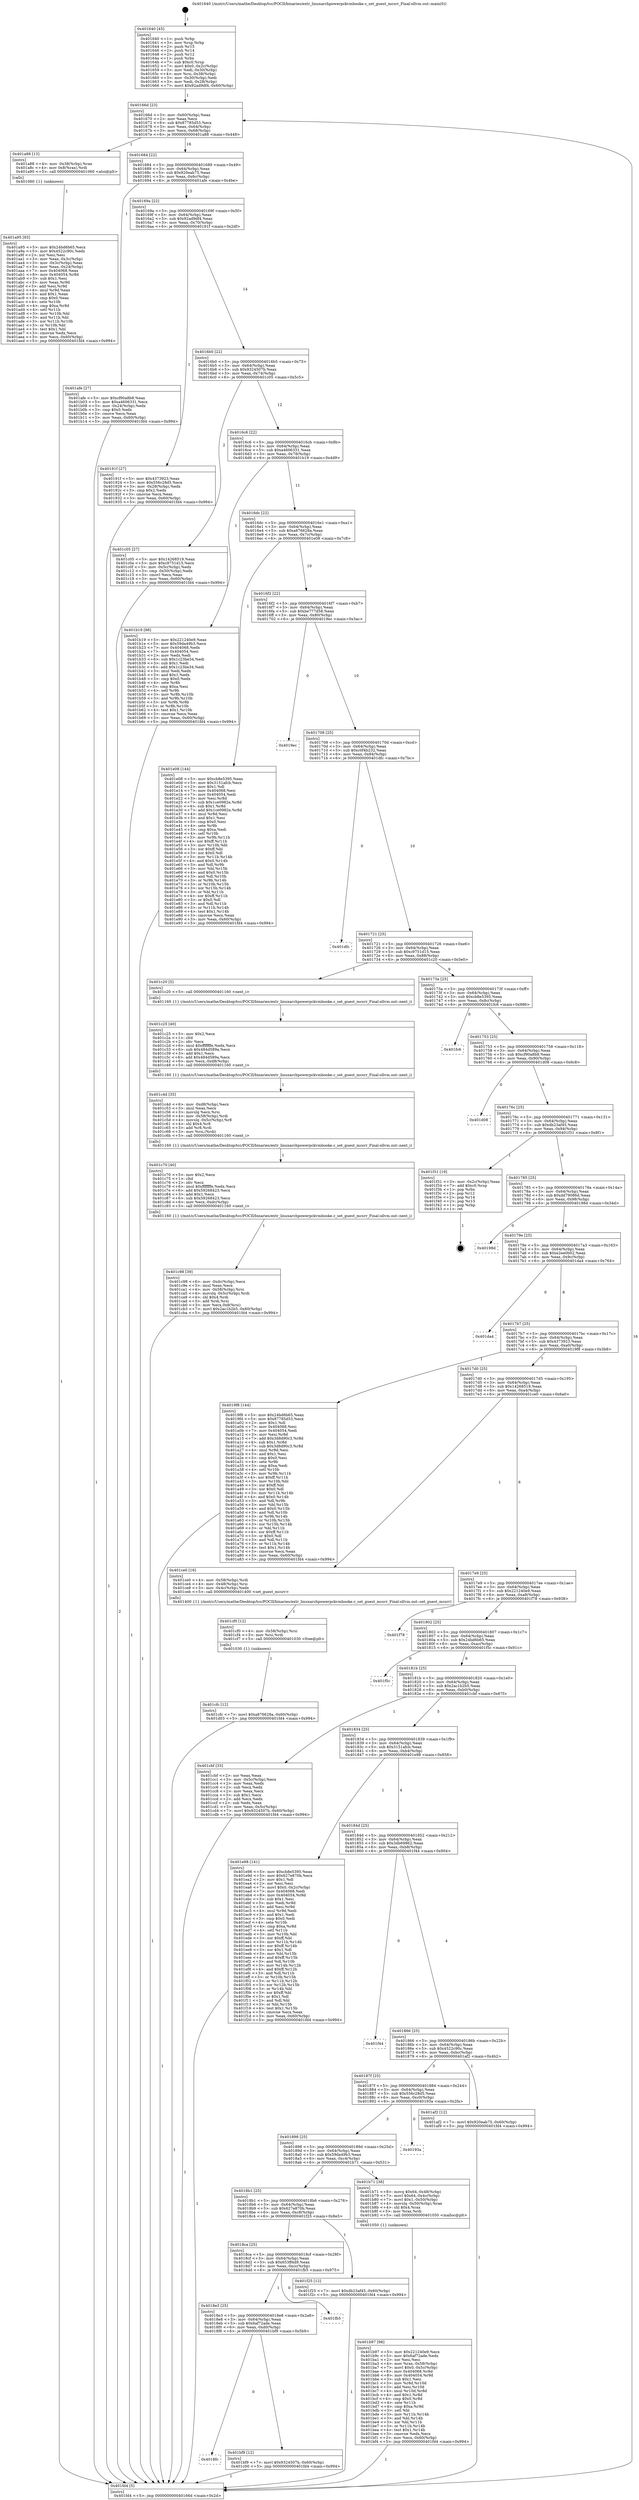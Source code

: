 digraph "0x401640" {
  label = "0x401640 (/mnt/c/Users/mathe/Desktop/tcc/POCII/binaries/extr_linuxarchpowerpckvmbooke.c_set_guest_mcsrr_Final-ollvm.out::main(0))"
  labelloc = "t"
  node[shape=record]

  Entry [label="",width=0.3,height=0.3,shape=circle,fillcolor=black,style=filled]
  "0x40166d" [label="{
     0x40166d [23]\l
     | [instrs]\l
     &nbsp;&nbsp;0x40166d \<+3\>: mov -0x60(%rbp),%eax\l
     &nbsp;&nbsp;0x401670 \<+2\>: mov %eax,%ecx\l
     &nbsp;&nbsp;0x401672 \<+6\>: sub $0x87785d53,%ecx\l
     &nbsp;&nbsp;0x401678 \<+3\>: mov %eax,-0x64(%rbp)\l
     &nbsp;&nbsp;0x40167b \<+3\>: mov %ecx,-0x68(%rbp)\l
     &nbsp;&nbsp;0x40167e \<+6\>: je 0000000000401a88 \<main+0x448\>\l
  }"]
  "0x401a88" [label="{
     0x401a88 [13]\l
     | [instrs]\l
     &nbsp;&nbsp;0x401a88 \<+4\>: mov -0x38(%rbp),%rax\l
     &nbsp;&nbsp;0x401a8c \<+4\>: mov 0x8(%rax),%rdi\l
     &nbsp;&nbsp;0x401a90 \<+5\>: call 0000000000401060 \<atoi@plt\>\l
     | [calls]\l
     &nbsp;&nbsp;0x401060 \{1\} (unknown)\l
  }"]
  "0x401684" [label="{
     0x401684 [22]\l
     | [instrs]\l
     &nbsp;&nbsp;0x401684 \<+5\>: jmp 0000000000401689 \<main+0x49\>\l
     &nbsp;&nbsp;0x401689 \<+3\>: mov -0x64(%rbp),%eax\l
     &nbsp;&nbsp;0x40168c \<+5\>: sub $0x920eab75,%eax\l
     &nbsp;&nbsp;0x401691 \<+3\>: mov %eax,-0x6c(%rbp)\l
     &nbsp;&nbsp;0x401694 \<+6\>: je 0000000000401afe \<main+0x4be\>\l
  }"]
  Exit [label="",width=0.3,height=0.3,shape=circle,fillcolor=black,style=filled,peripheries=2]
  "0x401afe" [label="{
     0x401afe [27]\l
     | [instrs]\l
     &nbsp;&nbsp;0x401afe \<+5\>: mov $0xcf90a8b8,%eax\l
     &nbsp;&nbsp;0x401b03 \<+5\>: mov $0xa4606331,%ecx\l
     &nbsp;&nbsp;0x401b08 \<+3\>: mov -0x24(%rbp),%edx\l
     &nbsp;&nbsp;0x401b0b \<+3\>: cmp $0x0,%edx\l
     &nbsp;&nbsp;0x401b0e \<+3\>: cmove %ecx,%eax\l
     &nbsp;&nbsp;0x401b11 \<+3\>: mov %eax,-0x60(%rbp)\l
     &nbsp;&nbsp;0x401b14 \<+5\>: jmp 0000000000401fd4 \<main+0x994\>\l
  }"]
  "0x40169a" [label="{
     0x40169a [22]\l
     | [instrs]\l
     &nbsp;&nbsp;0x40169a \<+5\>: jmp 000000000040169f \<main+0x5f\>\l
     &nbsp;&nbsp;0x40169f \<+3\>: mov -0x64(%rbp),%eax\l
     &nbsp;&nbsp;0x4016a2 \<+5\>: sub $0x92ad9df4,%eax\l
     &nbsp;&nbsp;0x4016a7 \<+3\>: mov %eax,-0x70(%rbp)\l
     &nbsp;&nbsp;0x4016aa \<+6\>: je 000000000040191f \<main+0x2df\>\l
  }"]
  "0x401cfc" [label="{
     0x401cfc [12]\l
     | [instrs]\l
     &nbsp;&nbsp;0x401cfc \<+7\>: movl $0xa876628a,-0x60(%rbp)\l
     &nbsp;&nbsp;0x401d03 \<+5\>: jmp 0000000000401fd4 \<main+0x994\>\l
  }"]
  "0x40191f" [label="{
     0x40191f [27]\l
     | [instrs]\l
     &nbsp;&nbsp;0x40191f \<+5\>: mov $0x4373923,%eax\l
     &nbsp;&nbsp;0x401924 \<+5\>: mov $0x556c28d5,%ecx\l
     &nbsp;&nbsp;0x401929 \<+3\>: mov -0x28(%rbp),%edx\l
     &nbsp;&nbsp;0x40192c \<+3\>: cmp $0x2,%edx\l
     &nbsp;&nbsp;0x40192f \<+3\>: cmovne %ecx,%eax\l
     &nbsp;&nbsp;0x401932 \<+3\>: mov %eax,-0x60(%rbp)\l
     &nbsp;&nbsp;0x401935 \<+5\>: jmp 0000000000401fd4 \<main+0x994\>\l
  }"]
  "0x4016b0" [label="{
     0x4016b0 [22]\l
     | [instrs]\l
     &nbsp;&nbsp;0x4016b0 \<+5\>: jmp 00000000004016b5 \<main+0x75\>\l
     &nbsp;&nbsp;0x4016b5 \<+3\>: mov -0x64(%rbp),%eax\l
     &nbsp;&nbsp;0x4016b8 \<+5\>: sub $0x9324507b,%eax\l
     &nbsp;&nbsp;0x4016bd \<+3\>: mov %eax,-0x74(%rbp)\l
     &nbsp;&nbsp;0x4016c0 \<+6\>: je 0000000000401c05 \<main+0x5c5\>\l
  }"]
  "0x401fd4" [label="{
     0x401fd4 [5]\l
     | [instrs]\l
     &nbsp;&nbsp;0x401fd4 \<+5\>: jmp 000000000040166d \<main+0x2d\>\l
  }"]
  "0x401640" [label="{
     0x401640 [45]\l
     | [instrs]\l
     &nbsp;&nbsp;0x401640 \<+1\>: push %rbp\l
     &nbsp;&nbsp;0x401641 \<+3\>: mov %rsp,%rbp\l
     &nbsp;&nbsp;0x401644 \<+2\>: push %r15\l
     &nbsp;&nbsp;0x401646 \<+2\>: push %r14\l
     &nbsp;&nbsp;0x401648 \<+2\>: push %r12\l
     &nbsp;&nbsp;0x40164a \<+1\>: push %rbx\l
     &nbsp;&nbsp;0x40164b \<+7\>: sub $0xc0,%rsp\l
     &nbsp;&nbsp;0x401652 \<+7\>: movl $0x0,-0x2c(%rbp)\l
     &nbsp;&nbsp;0x401659 \<+3\>: mov %edi,-0x30(%rbp)\l
     &nbsp;&nbsp;0x40165c \<+4\>: mov %rsi,-0x38(%rbp)\l
     &nbsp;&nbsp;0x401660 \<+3\>: mov -0x30(%rbp),%edi\l
     &nbsp;&nbsp;0x401663 \<+3\>: mov %edi,-0x28(%rbp)\l
     &nbsp;&nbsp;0x401666 \<+7\>: movl $0x92ad9df4,-0x60(%rbp)\l
  }"]
  "0x401cf0" [label="{
     0x401cf0 [12]\l
     | [instrs]\l
     &nbsp;&nbsp;0x401cf0 \<+4\>: mov -0x58(%rbp),%rsi\l
     &nbsp;&nbsp;0x401cf4 \<+3\>: mov %rsi,%rdi\l
     &nbsp;&nbsp;0x401cf7 \<+5\>: call 0000000000401030 \<free@plt\>\l
     | [calls]\l
     &nbsp;&nbsp;0x401030 \{1\} (unknown)\l
  }"]
  "0x401c05" [label="{
     0x401c05 [27]\l
     | [instrs]\l
     &nbsp;&nbsp;0x401c05 \<+5\>: mov $0x14268519,%eax\l
     &nbsp;&nbsp;0x401c0a \<+5\>: mov $0xc9751d15,%ecx\l
     &nbsp;&nbsp;0x401c0f \<+3\>: mov -0x5c(%rbp),%edx\l
     &nbsp;&nbsp;0x401c12 \<+3\>: cmp -0x50(%rbp),%edx\l
     &nbsp;&nbsp;0x401c15 \<+3\>: cmovl %ecx,%eax\l
     &nbsp;&nbsp;0x401c18 \<+3\>: mov %eax,-0x60(%rbp)\l
     &nbsp;&nbsp;0x401c1b \<+5\>: jmp 0000000000401fd4 \<main+0x994\>\l
  }"]
  "0x4016c6" [label="{
     0x4016c6 [22]\l
     | [instrs]\l
     &nbsp;&nbsp;0x4016c6 \<+5\>: jmp 00000000004016cb \<main+0x8b\>\l
     &nbsp;&nbsp;0x4016cb \<+3\>: mov -0x64(%rbp),%eax\l
     &nbsp;&nbsp;0x4016ce \<+5\>: sub $0xa4606331,%eax\l
     &nbsp;&nbsp;0x4016d3 \<+3\>: mov %eax,-0x78(%rbp)\l
     &nbsp;&nbsp;0x4016d6 \<+6\>: je 0000000000401b19 \<main+0x4d9\>\l
  }"]
  "0x401c98" [label="{
     0x401c98 [39]\l
     | [instrs]\l
     &nbsp;&nbsp;0x401c98 \<+6\>: mov -0xdc(%rbp),%ecx\l
     &nbsp;&nbsp;0x401c9e \<+3\>: imul %eax,%ecx\l
     &nbsp;&nbsp;0x401ca1 \<+4\>: mov -0x58(%rbp),%rsi\l
     &nbsp;&nbsp;0x401ca5 \<+4\>: movslq -0x5c(%rbp),%rdi\l
     &nbsp;&nbsp;0x401ca9 \<+4\>: shl $0x4,%rdi\l
     &nbsp;&nbsp;0x401cad \<+3\>: add %rdi,%rsi\l
     &nbsp;&nbsp;0x401cb0 \<+3\>: mov %ecx,0x8(%rsi)\l
     &nbsp;&nbsp;0x401cb3 \<+7\>: movl $0x2ac1b2b5,-0x60(%rbp)\l
     &nbsp;&nbsp;0x401cba \<+5\>: jmp 0000000000401fd4 \<main+0x994\>\l
  }"]
  "0x401b19" [label="{
     0x401b19 [88]\l
     | [instrs]\l
     &nbsp;&nbsp;0x401b19 \<+5\>: mov $0x221240e9,%eax\l
     &nbsp;&nbsp;0x401b1e \<+5\>: mov $0x59da49b3,%ecx\l
     &nbsp;&nbsp;0x401b23 \<+7\>: mov 0x404068,%edx\l
     &nbsp;&nbsp;0x401b2a \<+7\>: mov 0x404054,%esi\l
     &nbsp;&nbsp;0x401b31 \<+2\>: mov %edx,%edi\l
     &nbsp;&nbsp;0x401b33 \<+6\>: sub $0x1c23be34,%edi\l
     &nbsp;&nbsp;0x401b39 \<+3\>: sub $0x1,%edi\l
     &nbsp;&nbsp;0x401b3c \<+6\>: add $0x1c23be34,%edi\l
     &nbsp;&nbsp;0x401b42 \<+3\>: imul %edi,%edx\l
     &nbsp;&nbsp;0x401b45 \<+3\>: and $0x1,%edx\l
     &nbsp;&nbsp;0x401b48 \<+3\>: cmp $0x0,%edx\l
     &nbsp;&nbsp;0x401b4b \<+4\>: sete %r8b\l
     &nbsp;&nbsp;0x401b4f \<+3\>: cmp $0xa,%esi\l
     &nbsp;&nbsp;0x401b52 \<+4\>: setl %r9b\l
     &nbsp;&nbsp;0x401b56 \<+3\>: mov %r8b,%r10b\l
     &nbsp;&nbsp;0x401b59 \<+3\>: and %r9b,%r10b\l
     &nbsp;&nbsp;0x401b5c \<+3\>: xor %r9b,%r8b\l
     &nbsp;&nbsp;0x401b5f \<+3\>: or %r8b,%r10b\l
     &nbsp;&nbsp;0x401b62 \<+4\>: test $0x1,%r10b\l
     &nbsp;&nbsp;0x401b66 \<+3\>: cmovne %ecx,%eax\l
     &nbsp;&nbsp;0x401b69 \<+3\>: mov %eax,-0x60(%rbp)\l
     &nbsp;&nbsp;0x401b6c \<+5\>: jmp 0000000000401fd4 \<main+0x994\>\l
  }"]
  "0x4016dc" [label="{
     0x4016dc [22]\l
     | [instrs]\l
     &nbsp;&nbsp;0x4016dc \<+5\>: jmp 00000000004016e1 \<main+0xa1\>\l
     &nbsp;&nbsp;0x4016e1 \<+3\>: mov -0x64(%rbp),%eax\l
     &nbsp;&nbsp;0x4016e4 \<+5\>: sub $0xa876628a,%eax\l
     &nbsp;&nbsp;0x4016e9 \<+3\>: mov %eax,-0x7c(%rbp)\l
     &nbsp;&nbsp;0x4016ec \<+6\>: je 0000000000401e08 \<main+0x7c8\>\l
  }"]
  "0x401c70" [label="{
     0x401c70 [40]\l
     | [instrs]\l
     &nbsp;&nbsp;0x401c70 \<+5\>: mov $0x2,%ecx\l
     &nbsp;&nbsp;0x401c75 \<+1\>: cltd\l
     &nbsp;&nbsp;0x401c76 \<+2\>: idiv %ecx\l
     &nbsp;&nbsp;0x401c78 \<+6\>: imul $0xfffffffe,%edx,%ecx\l
     &nbsp;&nbsp;0x401c7e \<+6\>: add $0x59268423,%ecx\l
     &nbsp;&nbsp;0x401c84 \<+3\>: add $0x1,%ecx\l
     &nbsp;&nbsp;0x401c87 \<+6\>: sub $0x59268423,%ecx\l
     &nbsp;&nbsp;0x401c8d \<+6\>: mov %ecx,-0xdc(%rbp)\l
     &nbsp;&nbsp;0x401c93 \<+5\>: call 0000000000401160 \<next_i\>\l
     | [calls]\l
     &nbsp;&nbsp;0x401160 \{1\} (/mnt/c/Users/mathe/Desktop/tcc/POCII/binaries/extr_linuxarchpowerpckvmbooke.c_set_guest_mcsrr_Final-ollvm.out::next_i)\l
  }"]
  "0x401e08" [label="{
     0x401e08 [144]\l
     | [instrs]\l
     &nbsp;&nbsp;0x401e08 \<+5\>: mov $0xcb8e5395,%eax\l
     &nbsp;&nbsp;0x401e0d \<+5\>: mov $0x3151afcb,%ecx\l
     &nbsp;&nbsp;0x401e12 \<+2\>: mov $0x1,%dl\l
     &nbsp;&nbsp;0x401e14 \<+7\>: mov 0x404068,%esi\l
     &nbsp;&nbsp;0x401e1b \<+7\>: mov 0x404054,%edi\l
     &nbsp;&nbsp;0x401e22 \<+3\>: mov %esi,%r8d\l
     &nbsp;&nbsp;0x401e25 \<+7\>: sub $0x1ce0982e,%r8d\l
     &nbsp;&nbsp;0x401e2c \<+4\>: sub $0x1,%r8d\l
     &nbsp;&nbsp;0x401e30 \<+7\>: add $0x1ce0982e,%r8d\l
     &nbsp;&nbsp;0x401e37 \<+4\>: imul %r8d,%esi\l
     &nbsp;&nbsp;0x401e3b \<+3\>: and $0x1,%esi\l
     &nbsp;&nbsp;0x401e3e \<+3\>: cmp $0x0,%esi\l
     &nbsp;&nbsp;0x401e41 \<+4\>: sete %r9b\l
     &nbsp;&nbsp;0x401e45 \<+3\>: cmp $0xa,%edi\l
     &nbsp;&nbsp;0x401e48 \<+4\>: setl %r10b\l
     &nbsp;&nbsp;0x401e4c \<+3\>: mov %r9b,%r11b\l
     &nbsp;&nbsp;0x401e4f \<+4\>: xor $0xff,%r11b\l
     &nbsp;&nbsp;0x401e53 \<+3\>: mov %r10b,%bl\l
     &nbsp;&nbsp;0x401e56 \<+3\>: xor $0xff,%bl\l
     &nbsp;&nbsp;0x401e59 \<+3\>: xor $0x0,%dl\l
     &nbsp;&nbsp;0x401e5c \<+3\>: mov %r11b,%r14b\l
     &nbsp;&nbsp;0x401e5f \<+4\>: and $0x0,%r14b\l
     &nbsp;&nbsp;0x401e63 \<+3\>: and %dl,%r9b\l
     &nbsp;&nbsp;0x401e66 \<+3\>: mov %bl,%r15b\l
     &nbsp;&nbsp;0x401e69 \<+4\>: and $0x0,%r15b\l
     &nbsp;&nbsp;0x401e6d \<+3\>: and %dl,%r10b\l
     &nbsp;&nbsp;0x401e70 \<+3\>: or %r9b,%r14b\l
     &nbsp;&nbsp;0x401e73 \<+3\>: or %r10b,%r15b\l
     &nbsp;&nbsp;0x401e76 \<+3\>: xor %r15b,%r14b\l
     &nbsp;&nbsp;0x401e79 \<+3\>: or %bl,%r11b\l
     &nbsp;&nbsp;0x401e7c \<+4\>: xor $0xff,%r11b\l
     &nbsp;&nbsp;0x401e80 \<+3\>: or $0x0,%dl\l
     &nbsp;&nbsp;0x401e83 \<+3\>: and %dl,%r11b\l
     &nbsp;&nbsp;0x401e86 \<+3\>: or %r11b,%r14b\l
     &nbsp;&nbsp;0x401e89 \<+4\>: test $0x1,%r14b\l
     &nbsp;&nbsp;0x401e8d \<+3\>: cmovne %ecx,%eax\l
     &nbsp;&nbsp;0x401e90 \<+3\>: mov %eax,-0x60(%rbp)\l
     &nbsp;&nbsp;0x401e93 \<+5\>: jmp 0000000000401fd4 \<main+0x994\>\l
  }"]
  "0x4016f2" [label="{
     0x4016f2 [22]\l
     | [instrs]\l
     &nbsp;&nbsp;0x4016f2 \<+5\>: jmp 00000000004016f7 \<main+0xb7\>\l
     &nbsp;&nbsp;0x4016f7 \<+3\>: mov -0x64(%rbp),%eax\l
     &nbsp;&nbsp;0x4016fa \<+5\>: sub $0xbe777d58,%eax\l
     &nbsp;&nbsp;0x4016ff \<+3\>: mov %eax,-0x80(%rbp)\l
     &nbsp;&nbsp;0x401702 \<+6\>: je 00000000004019ec \<main+0x3ac\>\l
  }"]
  "0x401c4d" [label="{
     0x401c4d [35]\l
     | [instrs]\l
     &nbsp;&nbsp;0x401c4d \<+6\>: mov -0xd8(%rbp),%ecx\l
     &nbsp;&nbsp;0x401c53 \<+3\>: imul %eax,%ecx\l
     &nbsp;&nbsp;0x401c56 \<+3\>: movslq %ecx,%rsi\l
     &nbsp;&nbsp;0x401c59 \<+4\>: mov -0x58(%rbp),%rdi\l
     &nbsp;&nbsp;0x401c5d \<+4\>: movslq -0x5c(%rbp),%r8\l
     &nbsp;&nbsp;0x401c61 \<+4\>: shl $0x4,%r8\l
     &nbsp;&nbsp;0x401c65 \<+3\>: add %r8,%rdi\l
     &nbsp;&nbsp;0x401c68 \<+3\>: mov %rsi,(%rdi)\l
     &nbsp;&nbsp;0x401c6b \<+5\>: call 0000000000401160 \<next_i\>\l
     | [calls]\l
     &nbsp;&nbsp;0x401160 \{1\} (/mnt/c/Users/mathe/Desktop/tcc/POCII/binaries/extr_linuxarchpowerpckvmbooke.c_set_guest_mcsrr_Final-ollvm.out::next_i)\l
  }"]
  "0x4019ec" [label="{
     0x4019ec\l
  }", style=dashed]
  "0x401708" [label="{
     0x401708 [25]\l
     | [instrs]\l
     &nbsp;&nbsp;0x401708 \<+5\>: jmp 000000000040170d \<main+0xcd\>\l
     &nbsp;&nbsp;0x40170d \<+3\>: mov -0x64(%rbp),%eax\l
     &nbsp;&nbsp;0x401710 \<+5\>: sub $0xc0f4b232,%eax\l
     &nbsp;&nbsp;0x401715 \<+6\>: mov %eax,-0x84(%rbp)\l
     &nbsp;&nbsp;0x40171b \<+6\>: je 0000000000401dfc \<main+0x7bc\>\l
  }"]
  "0x401c25" [label="{
     0x401c25 [40]\l
     | [instrs]\l
     &nbsp;&nbsp;0x401c25 \<+5\>: mov $0x2,%ecx\l
     &nbsp;&nbsp;0x401c2a \<+1\>: cltd\l
     &nbsp;&nbsp;0x401c2b \<+2\>: idiv %ecx\l
     &nbsp;&nbsp;0x401c2d \<+6\>: imul $0xfffffffe,%edx,%ecx\l
     &nbsp;&nbsp;0x401c33 \<+6\>: sub $0x484d589a,%ecx\l
     &nbsp;&nbsp;0x401c39 \<+3\>: add $0x1,%ecx\l
     &nbsp;&nbsp;0x401c3c \<+6\>: add $0x484d589a,%ecx\l
     &nbsp;&nbsp;0x401c42 \<+6\>: mov %ecx,-0xd8(%rbp)\l
     &nbsp;&nbsp;0x401c48 \<+5\>: call 0000000000401160 \<next_i\>\l
     | [calls]\l
     &nbsp;&nbsp;0x401160 \{1\} (/mnt/c/Users/mathe/Desktop/tcc/POCII/binaries/extr_linuxarchpowerpckvmbooke.c_set_guest_mcsrr_Final-ollvm.out::next_i)\l
  }"]
  "0x401dfc" [label="{
     0x401dfc\l
  }", style=dashed]
  "0x401721" [label="{
     0x401721 [25]\l
     | [instrs]\l
     &nbsp;&nbsp;0x401721 \<+5\>: jmp 0000000000401726 \<main+0xe6\>\l
     &nbsp;&nbsp;0x401726 \<+3\>: mov -0x64(%rbp),%eax\l
     &nbsp;&nbsp;0x401729 \<+5\>: sub $0xc9751d15,%eax\l
     &nbsp;&nbsp;0x40172e \<+6\>: mov %eax,-0x88(%rbp)\l
     &nbsp;&nbsp;0x401734 \<+6\>: je 0000000000401c20 \<main+0x5e0\>\l
  }"]
  "0x4018fc" [label="{
     0x4018fc\l
  }", style=dashed]
  "0x401c20" [label="{
     0x401c20 [5]\l
     | [instrs]\l
     &nbsp;&nbsp;0x401c20 \<+5\>: call 0000000000401160 \<next_i\>\l
     | [calls]\l
     &nbsp;&nbsp;0x401160 \{1\} (/mnt/c/Users/mathe/Desktop/tcc/POCII/binaries/extr_linuxarchpowerpckvmbooke.c_set_guest_mcsrr_Final-ollvm.out::next_i)\l
  }"]
  "0x40173a" [label="{
     0x40173a [25]\l
     | [instrs]\l
     &nbsp;&nbsp;0x40173a \<+5\>: jmp 000000000040173f \<main+0xff\>\l
     &nbsp;&nbsp;0x40173f \<+3\>: mov -0x64(%rbp),%eax\l
     &nbsp;&nbsp;0x401742 \<+5\>: sub $0xcb8e5395,%eax\l
     &nbsp;&nbsp;0x401747 \<+6\>: mov %eax,-0x8c(%rbp)\l
     &nbsp;&nbsp;0x40174d \<+6\>: je 0000000000401fc6 \<main+0x986\>\l
  }"]
  "0x401bf9" [label="{
     0x401bf9 [12]\l
     | [instrs]\l
     &nbsp;&nbsp;0x401bf9 \<+7\>: movl $0x9324507b,-0x60(%rbp)\l
     &nbsp;&nbsp;0x401c00 \<+5\>: jmp 0000000000401fd4 \<main+0x994\>\l
  }"]
  "0x401fc6" [label="{
     0x401fc6\l
  }", style=dashed]
  "0x401753" [label="{
     0x401753 [25]\l
     | [instrs]\l
     &nbsp;&nbsp;0x401753 \<+5\>: jmp 0000000000401758 \<main+0x118\>\l
     &nbsp;&nbsp;0x401758 \<+3\>: mov -0x64(%rbp),%eax\l
     &nbsp;&nbsp;0x40175b \<+5\>: sub $0xcf90a8b8,%eax\l
     &nbsp;&nbsp;0x401760 \<+6\>: mov %eax,-0x90(%rbp)\l
     &nbsp;&nbsp;0x401766 \<+6\>: je 0000000000401d08 \<main+0x6c8\>\l
  }"]
  "0x4018e3" [label="{
     0x4018e3 [25]\l
     | [instrs]\l
     &nbsp;&nbsp;0x4018e3 \<+5\>: jmp 00000000004018e8 \<main+0x2a8\>\l
     &nbsp;&nbsp;0x4018e8 \<+3\>: mov -0x64(%rbp),%eax\l
     &nbsp;&nbsp;0x4018eb \<+5\>: sub $0x6af72ade,%eax\l
     &nbsp;&nbsp;0x4018f0 \<+6\>: mov %eax,-0xd0(%rbp)\l
     &nbsp;&nbsp;0x4018f6 \<+6\>: je 0000000000401bf9 \<main+0x5b9\>\l
  }"]
  "0x401d08" [label="{
     0x401d08\l
  }", style=dashed]
  "0x40176c" [label="{
     0x40176c [25]\l
     | [instrs]\l
     &nbsp;&nbsp;0x40176c \<+5\>: jmp 0000000000401771 \<main+0x131\>\l
     &nbsp;&nbsp;0x401771 \<+3\>: mov -0x64(%rbp),%eax\l
     &nbsp;&nbsp;0x401774 \<+5\>: sub $0xdb23af45,%eax\l
     &nbsp;&nbsp;0x401779 \<+6\>: mov %eax,-0x94(%rbp)\l
     &nbsp;&nbsp;0x40177f \<+6\>: je 0000000000401f31 \<main+0x8f1\>\l
  }"]
  "0x401fb5" [label="{
     0x401fb5\l
  }", style=dashed]
  "0x401f31" [label="{
     0x401f31 [19]\l
     | [instrs]\l
     &nbsp;&nbsp;0x401f31 \<+3\>: mov -0x2c(%rbp),%eax\l
     &nbsp;&nbsp;0x401f34 \<+7\>: add $0xc0,%rsp\l
     &nbsp;&nbsp;0x401f3b \<+1\>: pop %rbx\l
     &nbsp;&nbsp;0x401f3c \<+2\>: pop %r12\l
     &nbsp;&nbsp;0x401f3e \<+2\>: pop %r14\l
     &nbsp;&nbsp;0x401f40 \<+2\>: pop %r15\l
     &nbsp;&nbsp;0x401f42 \<+1\>: pop %rbp\l
     &nbsp;&nbsp;0x401f43 \<+1\>: ret\l
  }"]
  "0x401785" [label="{
     0x401785 [25]\l
     | [instrs]\l
     &nbsp;&nbsp;0x401785 \<+5\>: jmp 000000000040178a \<main+0x14a\>\l
     &nbsp;&nbsp;0x40178a \<+3\>: mov -0x64(%rbp),%eax\l
     &nbsp;&nbsp;0x40178d \<+5\>: sub $0xdd79086d,%eax\l
     &nbsp;&nbsp;0x401792 \<+6\>: mov %eax,-0x98(%rbp)\l
     &nbsp;&nbsp;0x401798 \<+6\>: je 000000000040198d \<main+0x34d\>\l
  }"]
  "0x4018ca" [label="{
     0x4018ca [25]\l
     | [instrs]\l
     &nbsp;&nbsp;0x4018ca \<+5\>: jmp 00000000004018cf \<main+0x28f\>\l
     &nbsp;&nbsp;0x4018cf \<+3\>: mov -0x64(%rbp),%eax\l
     &nbsp;&nbsp;0x4018d2 \<+5\>: sub $0x653ff4d9,%eax\l
     &nbsp;&nbsp;0x4018d7 \<+6\>: mov %eax,-0xcc(%rbp)\l
     &nbsp;&nbsp;0x4018dd \<+6\>: je 0000000000401fb5 \<main+0x975\>\l
  }"]
  "0x40198d" [label="{
     0x40198d\l
  }", style=dashed]
  "0x40179e" [label="{
     0x40179e [25]\l
     | [instrs]\l
     &nbsp;&nbsp;0x40179e \<+5\>: jmp 00000000004017a3 \<main+0x163\>\l
     &nbsp;&nbsp;0x4017a3 \<+3\>: mov -0x64(%rbp),%eax\l
     &nbsp;&nbsp;0x4017a6 \<+5\>: sub $0xe2ee0b02,%eax\l
     &nbsp;&nbsp;0x4017ab \<+6\>: mov %eax,-0x9c(%rbp)\l
     &nbsp;&nbsp;0x4017b1 \<+6\>: je 0000000000401da4 \<main+0x764\>\l
  }"]
  "0x401f25" [label="{
     0x401f25 [12]\l
     | [instrs]\l
     &nbsp;&nbsp;0x401f25 \<+7\>: movl $0xdb23af45,-0x60(%rbp)\l
     &nbsp;&nbsp;0x401f2c \<+5\>: jmp 0000000000401fd4 \<main+0x994\>\l
  }"]
  "0x401da4" [label="{
     0x401da4\l
  }", style=dashed]
  "0x4017b7" [label="{
     0x4017b7 [25]\l
     | [instrs]\l
     &nbsp;&nbsp;0x4017b7 \<+5\>: jmp 00000000004017bc \<main+0x17c\>\l
     &nbsp;&nbsp;0x4017bc \<+3\>: mov -0x64(%rbp),%eax\l
     &nbsp;&nbsp;0x4017bf \<+5\>: sub $0x4373923,%eax\l
     &nbsp;&nbsp;0x4017c4 \<+6\>: mov %eax,-0xa0(%rbp)\l
     &nbsp;&nbsp;0x4017ca \<+6\>: je 00000000004019f8 \<main+0x3b8\>\l
  }"]
  "0x401b97" [label="{
     0x401b97 [98]\l
     | [instrs]\l
     &nbsp;&nbsp;0x401b97 \<+5\>: mov $0x221240e9,%ecx\l
     &nbsp;&nbsp;0x401b9c \<+5\>: mov $0x6af72ade,%edx\l
     &nbsp;&nbsp;0x401ba1 \<+2\>: xor %esi,%esi\l
     &nbsp;&nbsp;0x401ba3 \<+4\>: mov %rax,-0x58(%rbp)\l
     &nbsp;&nbsp;0x401ba7 \<+7\>: movl $0x0,-0x5c(%rbp)\l
     &nbsp;&nbsp;0x401bae \<+8\>: mov 0x404068,%r8d\l
     &nbsp;&nbsp;0x401bb6 \<+8\>: mov 0x404054,%r9d\l
     &nbsp;&nbsp;0x401bbe \<+3\>: sub $0x1,%esi\l
     &nbsp;&nbsp;0x401bc1 \<+3\>: mov %r8d,%r10d\l
     &nbsp;&nbsp;0x401bc4 \<+3\>: add %esi,%r10d\l
     &nbsp;&nbsp;0x401bc7 \<+4\>: imul %r10d,%r8d\l
     &nbsp;&nbsp;0x401bcb \<+4\>: and $0x1,%r8d\l
     &nbsp;&nbsp;0x401bcf \<+4\>: cmp $0x0,%r8d\l
     &nbsp;&nbsp;0x401bd3 \<+4\>: sete %r11b\l
     &nbsp;&nbsp;0x401bd7 \<+4\>: cmp $0xa,%r9d\l
     &nbsp;&nbsp;0x401bdb \<+3\>: setl %bl\l
     &nbsp;&nbsp;0x401bde \<+3\>: mov %r11b,%r14b\l
     &nbsp;&nbsp;0x401be1 \<+3\>: and %bl,%r14b\l
     &nbsp;&nbsp;0x401be4 \<+3\>: xor %bl,%r11b\l
     &nbsp;&nbsp;0x401be7 \<+3\>: or %r11b,%r14b\l
     &nbsp;&nbsp;0x401bea \<+4\>: test $0x1,%r14b\l
     &nbsp;&nbsp;0x401bee \<+3\>: cmovne %edx,%ecx\l
     &nbsp;&nbsp;0x401bf1 \<+3\>: mov %ecx,-0x60(%rbp)\l
     &nbsp;&nbsp;0x401bf4 \<+5\>: jmp 0000000000401fd4 \<main+0x994\>\l
  }"]
  "0x4019f8" [label="{
     0x4019f8 [144]\l
     | [instrs]\l
     &nbsp;&nbsp;0x4019f8 \<+5\>: mov $0x24bd6b65,%eax\l
     &nbsp;&nbsp;0x4019fd \<+5\>: mov $0x87785d53,%ecx\l
     &nbsp;&nbsp;0x401a02 \<+2\>: mov $0x1,%dl\l
     &nbsp;&nbsp;0x401a04 \<+7\>: mov 0x404068,%esi\l
     &nbsp;&nbsp;0x401a0b \<+7\>: mov 0x404054,%edi\l
     &nbsp;&nbsp;0x401a12 \<+3\>: mov %esi,%r8d\l
     &nbsp;&nbsp;0x401a15 \<+7\>: add $0x3d8d90c3,%r8d\l
     &nbsp;&nbsp;0x401a1c \<+4\>: sub $0x1,%r8d\l
     &nbsp;&nbsp;0x401a20 \<+7\>: sub $0x3d8d90c3,%r8d\l
     &nbsp;&nbsp;0x401a27 \<+4\>: imul %r8d,%esi\l
     &nbsp;&nbsp;0x401a2b \<+3\>: and $0x1,%esi\l
     &nbsp;&nbsp;0x401a2e \<+3\>: cmp $0x0,%esi\l
     &nbsp;&nbsp;0x401a31 \<+4\>: sete %r9b\l
     &nbsp;&nbsp;0x401a35 \<+3\>: cmp $0xa,%edi\l
     &nbsp;&nbsp;0x401a38 \<+4\>: setl %r10b\l
     &nbsp;&nbsp;0x401a3c \<+3\>: mov %r9b,%r11b\l
     &nbsp;&nbsp;0x401a3f \<+4\>: xor $0xff,%r11b\l
     &nbsp;&nbsp;0x401a43 \<+3\>: mov %r10b,%bl\l
     &nbsp;&nbsp;0x401a46 \<+3\>: xor $0xff,%bl\l
     &nbsp;&nbsp;0x401a49 \<+3\>: xor $0x0,%dl\l
     &nbsp;&nbsp;0x401a4c \<+3\>: mov %r11b,%r14b\l
     &nbsp;&nbsp;0x401a4f \<+4\>: and $0x0,%r14b\l
     &nbsp;&nbsp;0x401a53 \<+3\>: and %dl,%r9b\l
     &nbsp;&nbsp;0x401a56 \<+3\>: mov %bl,%r15b\l
     &nbsp;&nbsp;0x401a59 \<+4\>: and $0x0,%r15b\l
     &nbsp;&nbsp;0x401a5d \<+3\>: and %dl,%r10b\l
     &nbsp;&nbsp;0x401a60 \<+3\>: or %r9b,%r14b\l
     &nbsp;&nbsp;0x401a63 \<+3\>: or %r10b,%r15b\l
     &nbsp;&nbsp;0x401a66 \<+3\>: xor %r15b,%r14b\l
     &nbsp;&nbsp;0x401a69 \<+3\>: or %bl,%r11b\l
     &nbsp;&nbsp;0x401a6c \<+4\>: xor $0xff,%r11b\l
     &nbsp;&nbsp;0x401a70 \<+3\>: or $0x0,%dl\l
     &nbsp;&nbsp;0x401a73 \<+3\>: and %dl,%r11b\l
     &nbsp;&nbsp;0x401a76 \<+3\>: or %r11b,%r14b\l
     &nbsp;&nbsp;0x401a79 \<+4\>: test $0x1,%r14b\l
     &nbsp;&nbsp;0x401a7d \<+3\>: cmovne %ecx,%eax\l
     &nbsp;&nbsp;0x401a80 \<+3\>: mov %eax,-0x60(%rbp)\l
     &nbsp;&nbsp;0x401a83 \<+5\>: jmp 0000000000401fd4 \<main+0x994\>\l
  }"]
  "0x4017d0" [label="{
     0x4017d0 [25]\l
     | [instrs]\l
     &nbsp;&nbsp;0x4017d0 \<+5\>: jmp 00000000004017d5 \<main+0x195\>\l
     &nbsp;&nbsp;0x4017d5 \<+3\>: mov -0x64(%rbp),%eax\l
     &nbsp;&nbsp;0x4017d8 \<+5\>: sub $0x14268519,%eax\l
     &nbsp;&nbsp;0x4017dd \<+6\>: mov %eax,-0xa4(%rbp)\l
     &nbsp;&nbsp;0x4017e3 \<+6\>: je 0000000000401ce0 \<main+0x6a0\>\l
  }"]
  "0x401a95" [label="{
     0x401a95 [93]\l
     | [instrs]\l
     &nbsp;&nbsp;0x401a95 \<+5\>: mov $0x24bd6b65,%ecx\l
     &nbsp;&nbsp;0x401a9a \<+5\>: mov $0x4522c90c,%edx\l
     &nbsp;&nbsp;0x401a9f \<+2\>: xor %esi,%esi\l
     &nbsp;&nbsp;0x401aa1 \<+3\>: mov %eax,-0x3c(%rbp)\l
     &nbsp;&nbsp;0x401aa4 \<+3\>: mov -0x3c(%rbp),%eax\l
     &nbsp;&nbsp;0x401aa7 \<+3\>: mov %eax,-0x24(%rbp)\l
     &nbsp;&nbsp;0x401aaa \<+7\>: mov 0x404068,%eax\l
     &nbsp;&nbsp;0x401ab1 \<+8\>: mov 0x404054,%r8d\l
     &nbsp;&nbsp;0x401ab9 \<+3\>: sub $0x1,%esi\l
     &nbsp;&nbsp;0x401abc \<+3\>: mov %eax,%r9d\l
     &nbsp;&nbsp;0x401abf \<+3\>: add %esi,%r9d\l
     &nbsp;&nbsp;0x401ac2 \<+4\>: imul %r9d,%eax\l
     &nbsp;&nbsp;0x401ac6 \<+3\>: and $0x1,%eax\l
     &nbsp;&nbsp;0x401ac9 \<+3\>: cmp $0x0,%eax\l
     &nbsp;&nbsp;0x401acc \<+4\>: sete %r10b\l
     &nbsp;&nbsp;0x401ad0 \<+4\>: cmp $0xa,%r8d\l
     &nbsp;&nbsp;0x401ad4 \<+4\>: setl %r11b\l
     &nbsp;&nbsp;0x401ad8 \<+3\>: mov %r10b,%bl\l
     &nbsp;&nbsp;0x401adb \<+3\>: and %r11b,%bl\l
     &nbsp;&nbsp;0x401ade \<+3\>: xor %r11b,%r10b\l
     &nbsp;&nbsp;0x401ae1 \<+3\>: or %r10b,%bl\l
     &nbsp;&nbsp;0x401ae4 \<+3\>: test $0x1,%bl\l
     &nbsp;&nbsp;0x401ae7 \<+3\>: cmovne %edx,%ecx\l
     &nbsp;&nbsp;0x401aea \<+3\>: mov %ecx,-0x60(%rbp)\l
     &nbsp;&nbsp;0x401aed \<+5\>: jmp 0000000000401fd4 \<main+0x994\>\l
  }"]
  "0x4018b1" [label="{
     0x4018b1 [25]\l
     | [instrs]\l
     &nbsp;&nbsp;0x4018b1 \<+5\>: jmp 00000000004018b6 \<main+0x276\>\l
     &nbsp;&nbsp;0x4018b6 \<+3\>: mov -0x64(%rbp),%eax\l
     &nbsp;&nbsp;0x4018b9 \<+5\>: sub $0x627e870b,%eax\l
     &nbsp;&nbsp;0x4018be \<+6\>: mov %eax,-0xc8(%rbp)\l
     &nbsp;&nbsp;0x4018c4 \<+6\>: je 0000000000401f25 \<main+0x8e5\>\l
  }"]
  "0x401ce0" [label="{
     0x401ce0 [16]\l
     | [instrs]\l
     &nbsp;&nbsp;0x401ce0 \<+4\>: mov -0x58(%rbp),%rdi\l
     &nbsp;&nbsp;0x401ce4 \<+4\>: mov -0x48(%rbp),%rsi\l
     &nbsp;&nbsp;0x401ce8 \<+3\>: mov -0x4c(%rbp),%edx\l
     &nbsp;&nbsp;0x401ceb \<+5\>: call 0000000000401400 \<set_guest_mcsrr\>\l
     | [calls]\l
     &nbsp;&nbsp;0x401400 \{1\} (/mnt/c/Users/mathe/Desktop/tcc/POCII/binaries/extr_linuxarchpowerpckvmbooke.c_set_guest_mcsrr_Final-ollvm.out::set_guest_mcsrr)\l
  }"]
  "0x4017e9" [label="{
     0x4017e9 [25]\l
     | [instrs]\l
     &nbsp;&nbsp;0x4017e9 \<+5\>: jmp 00000000004017ee \<main+0x1ae\>\l
     &nbsp;&nbsp;0x4017ee \<+3\>: mov -0x64(%rbp),%eax\l
     &nbsp;&nbsp;0x4017f1 \<+5\>: sub $0x221240e9,%eax\l
     &nbsp;&nbsp;0x4017f6 \<+6\>: mov %eax,-0xa8(%rbp)\l
     &nbsp;&nbsp;0x4017fc \<+6\>: je 0000000000401f78 \<main+0x938\>\l
  }"]
  "0x401b71" [label="{
     0x401b71 [38]\l
     | [instrs]\l
     &nbsp;&nbsp;0x401b71 \<+8\>: movq $0x64,-0x48(%rbp)\l
     &nbsp;&nbsp;0x401b79 \<+7\>: movl $0x64,-0x4c(%rbp)\l
     &nbsp;&nbsp;0x401b80 \<+7\>: movl $0x1,-0x50(%rbp)\l
     &nbsp;&nbsp;0x401b87 \<+4\>: movslq -0x50(%rbp),%rax\l
     &nbsp;&nbsp;0x401b8b \<+4\>: shl $0x4,%rax\l
     &nbsp;&nbsp;0x401b8f \<+3\>: mov %rax,%rdi\l
     &nbsp;&nbsp;0x401b92 \<+5\>: call 0000000000401050 \<malloc@plt\>\l
     | [calls]\l
     &nbsp;&nbsp;0x401050 \{1\} (unknown)\l
  }"]
  "0x401f78" [label="{
     0x401f78\l
  }", style=dashed]
  "0x401802" [label="{
     0x401802 [25]\l
     | [instrs]\l
     &nbsp;&nbsp;0x401802 \<+5\>: jmp 0000000000401807 \<main+0x1c7\>\l
     &nbsp;&nbsp;0x401807 \<+3\>: mov -0x64(%rbp),%eax\l
     &nbsp;&nbsp;0x40180a \<+5\>: sub $0x24bd6b65,%eax\l
     &nbsp;&nbsp;0x40180f \<+6\>: mov %eax,-0xac(%rbp)\l
     &nbsp;&nbsp;0x401815 \<+6\>: je 0000000000401f5c \<main+0x91c\>\l
  }"]
  "0x401898" [label="{
     0x401898 [25]\l
     | [instrs]\l
     &nbsp;&nbsp;0x401898 \<+5\>: jmp 000000000040189d \<main+0x25d\>\l
     &nbsp;&nbsp;0x40189d \<+3\>: mov -0x64(%rbp),%eax\l
     &nbsp;&nbsp;0x4018a0 \<+5\>: sub $0x59da49b3,%eax\l
     &nbsp;&nbsp;0x4018a5 \<+6\>: mov %eax,-0xc4(%rbp)\l
     &nbsp;&nbsp;0x4018ab \<+6\>: je 0000000000401b71 \<main+0x531\>\l
  }"]
  "0x401f5c" [label="{
     0x401f5c\l
  }", style=dashed]
  "0x40181b" [label="{
     0x40181b [25]\l
     | [instrs]\l
     &nbsp;&nbsp;0x40181b \<+5\>: jmp 0000000000401820 \<main+0x1e0\>\l
     &nbsp;&nbsp;0x401820 \<+3\>: mov -0x64(%rbp),%eax\l
     &nbsp;&nbsp;0x401823 \<+5\>: sub $0x2ac1b2b5,%eax\l
     &nbsp;&nbsp;0x401828 \<+6\>: mov %eax,-0xb0(%rbp)\l
     &nbsp;&nbsp;0x40182e \<+6\>: je 0000000000401cbf \<main+0x67f\>\l
  }"]
  "0x40193a" [label="{
     0x40193a\l
  }", style=dashed]
  "0x401cbf" [label="{
     0x401cbf [33]\l
     | [instrs]\l
     &nbsp;&nbsp;0x401cbf \<+2\>: xor %eax,%eax\l
     &nbsp;&nbsp;0x401cc1 \<+3\>: mov -0x5c(%rbp),%ecx\l
     &nbsp;&nbsp;0x401cc4 \<+2\>: mov %eax,%edx\l
     &nbsp;&nbsp;0x401cc6 \<+2\>: sub %ecx,%edx\l
     &nbsp;&nbsp;0x401cc8 \<+2\>: mov %eax,%ecx\l
     &nbsp;&nbsp;0x401cca \<+3\>: sub $0x1,%ecx\l
     &nbsp;&nbsp;0x401ccd \<+2\>: add %ecx,%edx\l
     &nbsp;&nbsp;0x401ccf \<+2\>: sub %edx,%eax\l
     &nbsp;&nbsp;0x401cd1 \<+3\>: mov %eax,-0x5c(%rbp)\l
     &nbsp;&nbsp;0x401cd4 \<+7\>: movl $0x9324507b,-0x60(%rbp)\l
     &nbsp;&nbsp;0x401cdb \<+5\>: jmp 0000000000401fd4 \<main+0x994\>\l
  }"]
  "0x401834" [label="{
     0x401834 [25]\l
     | [instrs]\l
     &nbsp;&nbsp;0x401834 \<+5\>: jmp 0000000000401839 \<main+0x1f9\>\l
     &nbsp;&nbsp;0x401839 \<+3\>: mov -0x64(%rbp),%eax\l
     &nbsp;&nbsp;0x40183c \<+5\>: sub $0x3151afcb,%eax\l
     &nbsp;&nbsp;0x401841 \<+6\>: mov %eax,-0xb4(%rbp)\l
     &nbsp;&nbsp;0x401847 \<+6\>: je 0000000000401e98 \<main+0x858\>\l
  }"]
  "0x40187f" [label="{
     0x40187f [25]\l
     | [instrs]\l
     &nbsp;&nbsp;0x40187f \<+5\>: jmp 0000000000401884 \<main+0x244\>\l
     &nbsp;&nbsp;0x401884 \<+3\>: mov -0x64(%rbp),%eax\l
     &nbsp;&nbsp;0x401887 \<+5\>: sub $0x556c28d5,%eax\l
     &nbsp;&nbsp;0x40188c \<+6\>: mov %eax,-0xc0(%rbp)\l
     &nbsp;&nbsp;0x401892 \<+6\>: je 000000000040193a \<main+0x2fa\>\l
  }"]
  "0x401e98" [label="{
     0x401e98 [141]\l
     | [instrs]\l
     &nbsp;&nbsp;0x401e98 \<+5\>: mov $0xcb8e5395,%eax\l
     &nbsp;&nbsp;0x401e9d \<+5\>: mov $0x627e870b,%ecx\l
     &nbsp;&nbsp;0x401ea2 \<+2\>: mov $0x1,%dl\l
     &nbsp;&nbsp;0x401ea4 \<+2\>: xor %esi,%esi\l
     &nbsp;&nbsp;0x401ea6 \<+7\>: movl $0x0,-0x2c(%rbp)\l
     &nbsp;&nbsp;0x401ead \<+7\>: mov 0x404068,%edi\l
     &nbsp;&nbsp;0x401eb4 \<+8\>: mov 0x404054,%r8d\l
     &nbsp;&nbsp;0x401ebc \<+3\>: sub $0x1,%esi\l
     &nbsp;&nbsp;0x401ebf \<+3\>: mov %edi,%r9d\l
     &nbsp;&nbsp;0x401ec2 \<+3\>: add %esi,%r9d\l
     &nbsp;&nbsp;0x401ec5 \<+4\>: imul %r9d,%edi\l
     &nbsp;&nbsp;0x401ec9 \<+3\>: and $0x1,%edi\l
     &nbsp;&nbsp;0x401ecc \<+3\>: cmp $0x0,%edi\l
     &nbsp;&nbsp;0x401ecf \<+4\>: sete %r10b\l
     &nbsp;&nbsp;0x401ed3 \<+4\>: cmp $0xa,%r8d\l
     &nbsp;&nbsp;0x401ed7 \<+4\>: setl %r11b\l
     &nbsp;&nbsp;0x401edb \<+3\>: mov %r10b,%bl\l
     &nbsp;&nbsp;0x401ede \<+3\>: xor $0xff,%bl\l
     &nbsp;&nbsp;0x401ee1 \<+3\>: mov %r11b,%r14b\l
     &nbsp;&nbsp;0x401ee4 \<+4\>: xor $0xff,%r14b\l
     &nbsp;&nbsp;0x401ee8 \<+3\>: xor $0x1,%dl\l
     &nbsp;&nbsp;0x401eeb \<+3\>: mov %bl,%r15b\l
     &nbsp;&nbsp;0x401eee \<+4\>: and $0xff,%r15b\l
     &nbsp;&nbsp;0x401ef2 \<+3\>: and %dl,%r10b\l
     &nbsp;&nbsp;0x401ef5 \<+3\>: mov %r14b,%r12b\l
     &nbsp;&nbsp;0x401ef8 \<+4\>: and $0xff,%r12b\l
     &nbsp;&nbsp;0x401efc \<+3\>: and %dl,%r11b\l
     &nbsp;&nbsp;0x401eff \<+3\>: or %r10b,%r15b\l
     &nbsp;&nbsp;0x401f02 \<+3\>: or %r11b,%r12b\l
     &nbsp;&nbsp;0x401f05 \<+3\>: xor %r12b,%r15b\l
     &nbsp;&nbsp;0x401f08 \<+3\>: or %r14b,%bl\l
     &nbsp;&nbsp;0x401f0b \<+3\>: xor $0xff,%bl\l
     &nbsp;&nbsp;0x401f0e \<+3\>: or $0x1,%dl\l
     &nbsp;&nbsp;0x401f11 \<+2\>: and %dl,%bl\l
     &nbsp;&nbsp;0x401f13 \<+3\>: or %bl,%r15b\l
     &nbsp;&nbsp;0x401f16 \<+4\>: test $0x1,%r15b\l
     &nbsp;&nbsp;0x401f1a \<+3\>: cmovne %ecx,%eax\l
     &nbsp;&nbsp;0x401f1d \<+3\>: mov %eax,-0x60(%rbp)\l
     &nbsp;&nbsp;0x401f20 \<+5\>: jmp 0000000000401fd4 \<main+0x994\>\l
  }"]
  "0x40184d" [label="{
     0x40184d [25]\l
     | [instrs]\l
     &nbsp;&nbsp;0x40184d \<+5\>: jmp 0000000000401852 \<main+0x212\>\l
     &nbsp;&nbsp;0x401852 \<+3\>: mov -0x64(%rbp),%eax\l
     &nbsp;&nbsp;0x401855 \<+5\>: sub $0x3db69862,%eax\l
     &nbsp;&nbsp;0x40185a \<+6\>: mov %eax,-0xb8(%rbp)\l
     &nbsp;&nbsp;0x401860 \<+6\>: je 0000000000401f44 \<main+0x904\>\l
  }"]
  "0x401af2" [label="{
     0x401af2 [12]\l
     | [instrs]\l
     &nbsp;&nbsp;0x401af2 \<+7\>: movl $0x920eab75,-0x60(%rbp)\l
     &nbsp;&nbsp;0x401af9 \<+5\>: jmp 0000000000401fd4 \<main+0x994\>\l
  }"]
  "0x401f44" [label="{
     0x401f44\l
  }", style=dashed]
  "0x401866" [label="{
     0x401866 [25]\l
     | [instrs]\l
     &nbsp;&nbsp;0x401866 \<+5\>: jmp 000000000040186b \<main+0x22b\>\l
     &nbsp;&nbsp;0x40186b \<+3\>: mov -0x64(%rbp),%eax\l
     &nbsp;&nbsp;0x40186e \<+5\>: sub $0x4522c90c,%eax\l
     &nbsp;&nbsp;0x401873 \<+6\>: mov %eax,-0xbc(%rbp)\l
     &nbsp;&nbsp;0x401879 \<+6\>: je 0000000000401af2 \<main+0x4b2\>\l
  }"]
  Entry -> "0x401640" [label=" 1"]
  "0x40166d" -> "0x401a88" [label=" 1"]
  "0x40166d" -> "0x401684" [label=" 16"]
  "0x401f31" -> Exit [label=" 1"]
  "0x401684" -> "0x401afe" [label=" 1"]
  "0x401684" -> "0x40169a" [label=" 15"]
  "0x401f25" -> "0x401fd4" [label=" 1"]
  "0x40169a" -> "0x40191f" [label=" 1"]
  "0x40169a" -> "0x4016b0" [label=" 14"]
  "0x40191f" -> "0x401fd4" [label=" 1"]
  "0x401640" -> "0x40166d" [label=" 1"]
  "0x401fd4" -> "0x40166d" [label=" 16"]
  "0x401e98" -> "0x401fd4" [label=" 1"]
  "0x4016b0" -> "0x401c05" [label=" 2"]
  "0x4016b0" -> "0x4016c6" [label=" 12"]
  "0x401e08" -> "0x401fd4" [label=" 1"]
  "0x4016c6" -> "0x401b19" [label=" 1"]
  "0x4016c6" -> "0x4016dc" [label=" 11"]
  "0x401cfc" -> "0x401fd4" [label=" 1"]
  "0x4016dc" -> "0x401e08" [label=" 1"]
  "0x4016dc" -> "0x4016f2" [label=" 10"]
  "0x401cf0" -> "0x401cfc" [label=" 1"]
  "0x4016f2" -> "0x4019ec" [label=" 0"]
  "0x4016f2" -> "0x401708" [label=" 10"]
  "0x401ce0" -> "0x401cf0" [label=" 1"]
  "0x401708" -> "0x401dfc" [label=" 0"]
  "0x401708" -> "0x401721" [label=" 10"]
  "0x401cbf" -> "0x401fd4" [label=" 1"]
  "0x401721" -> "0x401c20" [label=" 1"]
  "0x401721" -> "0x40173a" [label=" 9"]
  "0x401c98" -> "0x401fd4" [label=" 1"]
  "0x40173a" -> "0x401fc6" [label=" 0"]
  "0x40173a" -> "0x401753" [label=" 9"]
  "0x401c70" -> "0x401c98" [label=" 1"]
  "0x401753" -> "0x401d08" [label=" 0"]
  "0x401753" -> "0x40176c" [label=" 9"]
  "0x401c25" -> "0x401c4d" [label=" 1"]
  "0x40176c" -> "0x401f31" [label=" 1"]
  "0x40176c" -> "0x401785" [label=" 8"]
  "0x401c20" -> "0x401c25" [label=" 1"]
  "0x401785" -> "0x40198d" [label=" 0"]
  "0x401785" -> "0x40179e" [label=" 8"]
  "0x401bf9" -> "0x401fd4" [label=" 1"]
  "0x40179e" -> "0x401da4" [label=" 0"]
  "0x40179e" -> "0x4017b7" [label=" 8"]
  "0x4018e3" -> "0x4018fc" [label=" 0"]
  "0x4017b7" -> "0x4019f8" [label=" 1"]
  "0x4017b7" -> "0x4017d0" [label=" 7"]
  "0x4019f8" -> "0x401fd4" [label=" 1"]
  "0x401a88" -> "0x401a95" [label=" 1"]
  "0x401a95" -> "0x401fd4" [label=" 1"]
  "0x401c4d" -> "0x401c70" [label=" 1"]
  "0x4017d0" -> "0x401ce0" [label=" 1"]
  "0x4017d0" -> "0x4017e9" [label=" 6"]
  "0x4018ca" -> "0x4018e3" [label=" 1"]
  "0x4017e9" -> "0x401f78" [label=" 0"]
  "0x4017e9" -> "0x401802" [label=" 6"]
  "0x4018ca" -> "0x401fb5" [label=" 0"]
  "0x401802" -> "0x401f5c" [label=" 0"]
  "0x401802" -> "0x40181b" [label=" 6"]
  "0x4018b1" -> "0x4018ca" [label=" 1"]
  "0x40181b" -> "0x401cbf" [label=" 1"]
  "0x40181b" -> "0x401834" [label=" 5"]
  "0x4018b1" -> "0x401f25" [label=" 1"]
  "0x401834" -> "0x401e98" [label=" 1"]
  "0x401834" -> "0x40184d" [label=" 4"]
  "0x401b97" -> "0x401fd4" [label=" 1"]
  "0x40184d" -> "0x401f44" [label=" 0"]
  "0x40184d" -> "0x401866" [label=" 4"]
  "0x401b71" -> "0x401b97" [label=" 1"]
  "0x401866" -> "0x401af2" [label=" 1"]
  "0x401866" -> "0x40187f" [label=" 3"]
  "0x401af2" -> "0x401fd4" [label=" 1"]
  "0x401afe" -> "0x401fd4" [label=" 1"]
  "0x401b19" -> "0x401fd4" [label=" 1"]
  "0x4018e3" -> "0x401bf9" [label=" 1"]
  "0x40187f" -> "0x40193a" [label=" 0"]
  "0x40187f" -> "0x401898" [label=" 3"]
  "0x401c05" -> "0x401fd4" [label=" 2"]
  "0x401898" -> "0x401b71" [label=" 1"]
  "0x401898" -> "0x4018b1" [label=" 2"]
}
